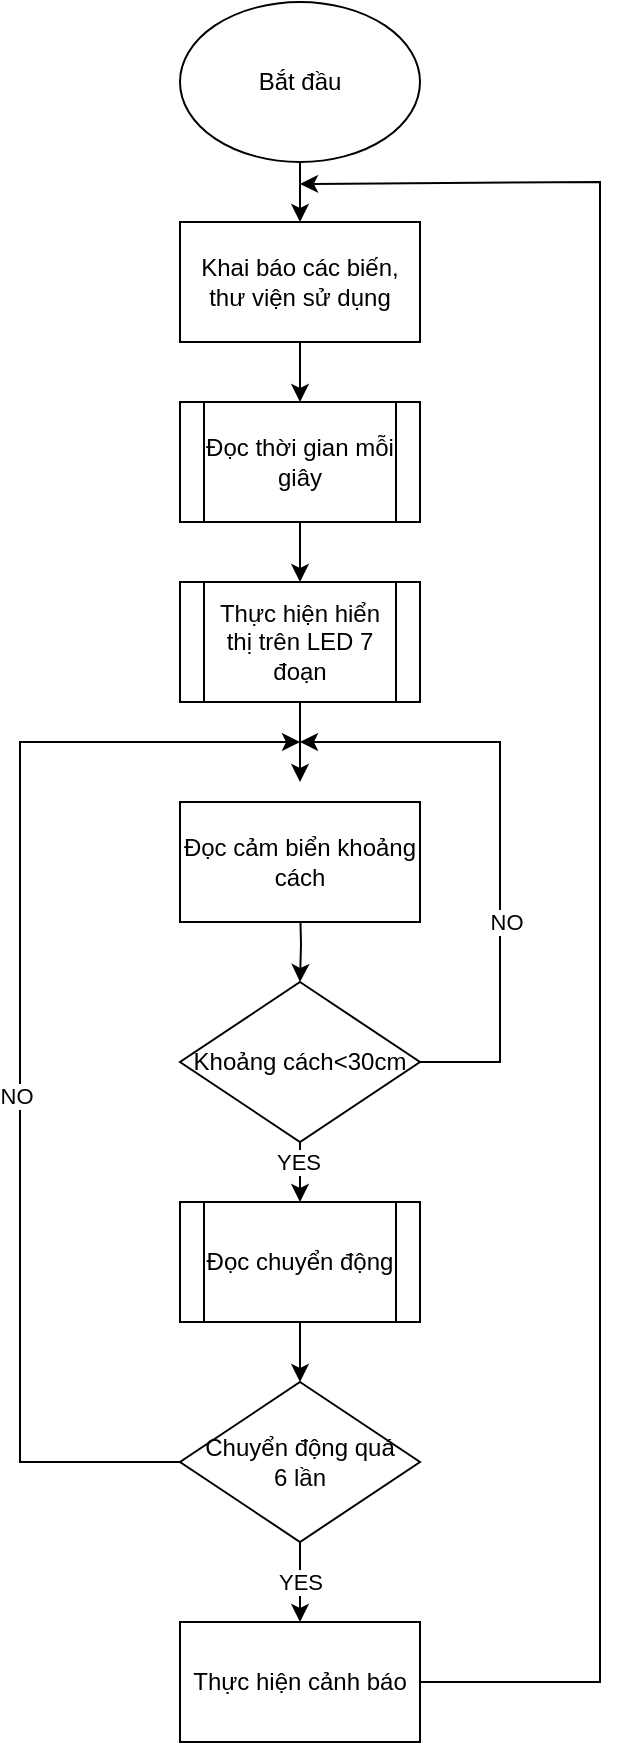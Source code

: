 <mxfile version="26.2.15">
  <diagram name="Trang-1" id="Xm8CXyWp7TMnGDRKS8NE">
    <mxGraphModel dx="1066" dy="513" grid="1" gridSize="10" guides="1" tooltips="1" connect="1" arrows="1" fold="1" page="1" pageScale="1" pageWidth="1169" pageHeight="1654" math="0" shadow="0">
      <root>
        <mxCell id="0" />
        <mxCell id="1" parent="0" />
        <mxCell id="_Z9sWXTGS8yLuttllYk--3" value="" style="edgeStyle=orthogonalEdgeStyle;rounded=0;orthogonalLoop=1;jettySize=auto;html=1;" parent="1" source="_Z9sWXTGS8yLuttllYk--1" target="_Z9sWXTGS8yLuttllYk--2" edge="1">
          <mxGeometry relative="1" as="geometry" />
        </mxCell>
        <mxCell id="_Z9sWXTGS8yLuttllYk--1" value="Bắt đầu" style="ellipse;whiteSpace=wrap;html=1;" parent="1" vertex="1">
          <mxGeometry x="360" y="50" width="120" height="80" as="geometry" />
        </mxCell>
        <mxCell id="_Z9sWXTGS8yLuttllYk--5" value="" style="edgeStyle=orthogonalEdgeStyle;rounded=0;orthogonalLoop=1;jettySize=auto;html=1;" parent="1" source="_Z9sWXTGS8yLuttllYk--2" target="_Z9sWXTGS8yLuttllYk--4" edge="1">
          <mxGeometry relative="1" as="geometry" />
        </mxCell>
        <mxCell id="_Z9sWXTGS8yLuttllYk--2" value="Khai báo các biến, thư viện sử dụng" style="rounded=0;whiteSpace=wrap;html=1;" parent="1" vertex="1">
          <mxGeometry x="360" y="160" width="120" height="60" as="geometry" />
        </mxCell>
        <mxCell id="_Z9sWXTGS8yLuttllYk--23" value="" style="edgeStyle=orthogonalEdgeStyle;rounded=0;orthogonalLoop=1;jettySize=auto;html=1;" parent="1" source="_Z9sWXTGS8yLuttllYk--4" target="_Z9sWXTGS8yLuttllYk--22" edge="1">
          <mxGeometry relative="1" as="geometry" />
        </mxCell>
        <mxCell id="_Z9sWXTGS8yLuttllYk--4" value="Đọc thời gian mỗi giây" style="shape=process;whiteSpace=wrap;html=1;backgroundOutline=1;" parent="1" vertex="1">
          <mxGeometry x="360" y="250" width="120" height="60" as="geometry" />
        </mxCell>
        <mxCell id="_Z9sWXTGS8yLuttllYk--9" value="" style="edgeStyle=orthogonalEdgeStyle;rounded=0;orthogonalLoop=1;jettySize=auto;html=1;" parent="1" target="_Z9sWXTGS8yLuttllYk--8" edge="1">
          <mxGeometry relative="1" as="geometry">
            <mxPoint x="420" y="500" as="sourcePoint" />
          </mxGeometry>
        </mxCell>
        <mxCell id="_Z9sWXTGS8yLuttllYk--15" value="" style="edgeStyle=orthogonalEdgeStyle;rounded=0;orthogonalLoop=1;jettySize=auto;html=1;" parent="1" source="_Z9sWXTGS8yLuttllYk--8" target="_Z9sWXTGS8yLuttllYk--14" edge="1">
          <mxGeometry relative="1" as="geometry" />
        </mxCell>
        <mxCell id="_Z9sWXTGS8yLuttllYk--31" value="YES" style="edgeLabel;html=1;align=center;verticalAlign=middle;resizable=0;points=[];" parent="_Z9sWXTGS8yLuttllYk--15" vertex="1" connectable="0">
          <mxGeometry x="0.2" y="-1" relative="1" as="geometry">
            <mxPoint as="offset" />
          </mxGeometry>
        </mxCell>
        <mxCell id="_Z9sWXTGS8yLuttllYk--8" value="Khoảng cách&amp;lt;30cm" style="rhombus;whiteSpace=wrap;html=1;" parent="1" vertex="1">
          <mxGeometry x="360" y="540" width="120" height="80" as="geometry" />
        </mxCell>
        <mxCell id="_Z9sWXTGS8yLuttllYk--19" value="" style="edgeStyle=orthogonalEdgeStyle;rounded=0;orthogonalLoop=1;jettySize=auto;html=1;" parent="1" source="_Z9sWXTGS8yLuttllYk--14" target="_Z9sWXTGS8yLuttllYk--18" edge="1">
          <mxGeometry relative="1" as="geometry" />
        </mxCell>
        <mxCell id="_Z9sWXTGS8yLuttllYk--14" value="Đọc chuyển động" style="shape=process;whiteSpace=wrap;html=1;backgroundOutline=1;" parent="1" vertex="1">
          <mxGeometry x="360" y="650" width="120" height="60" as="geometry" />
        </mxCell>
        <mxCell id="_Z9sWXTGS8yLuttllYk--21" value="YES" style="edgeStyle=orthogonalEdgeStyle;rounded=0;orthogonalLoop=1;jettySize=auto;html=1;" parent="1" source="_Z9sWXTGS8yLuttllYk--18" target="_Z9sWXTGS8yLuttllYk--20" edge="1">
          <mxGeometry relative="1" as="geometry" />
        </mxCell>
        <mxCell id="_Z9sWXTGS8yLuttllYk--18" value="Chuyển động quá&lt;br&gt;6 lần" style="rhombus;whiteSpace=wrap;html=1;" parent="1" vertex="1">
          <mxGeometry x="360" y="740" width="120" height="80" as="geometry" />
        </mxCell>
        <mxCell id="_Z9sWXTGS8yLuttllYk--20" value="Thực hiện cảnh báo" style="whiteSpace=wrap;html=1;" parent="1" vertex="1">
          <mxGeometry x="360" y="860" width="120" height="60" as="geometry" />
        </mxCell>
        <mxCell id="_Z9sWXTGS8yLuttllYk--24" value="" style="edgeStyle=orthogonalEdgeStyle;rounded=0;orthogonalLoop=1;jettySize=auto;html=1;" parent="1" source="_Z9sWXTGS8yLuttllYk--22" edge="1">
          <mxGeometry relative="1" as="geometry">
            <mxPoint x="420" y="440" as="targetPoint" />
          </mxGeometry>
        </mxCell>
        <mxCell id="_Z9sWXTGS8yLuttllYk--22" value="Thực hiện hiển thị trên LED 7 đoạn" style="shape=process;whiteSpace=wrap;html=1;backgroundOutline=1;" parent="1" vertex="1">
          <mxGeometry x="360" y="340" width="120" height="60" as="geometry" />
        </mxCell>
        <mxCell id="_Z9sWXTGS8yLuttllYk--25" value="" style="endArrow=classic;html=1;rounded=0;exitX=1;exitY=0.5;exitDx=0;exitDy=0;" parent="1" source="_Z9sWXTGS8yLuttllYk--20" edge="1">
          <mxGeometry width="50" height="50" relative="1" as="geometry">
            <mxPoint x="520" y="780" as="sourcePoint" />
            <mxPoint x="420" y="141" as="targetPoint" />
            <Array as="points">
              <mxPoint x="530" y="890" />
              <mxPoint x="570" y="890" />
              <mxPoint x="570" y="870" />
              <mxPoint x="570" y="140" />
            </Array>
          </mxGeometry>
        </mxCell>
        <mxCell id="_Z9sWXTGS8yLuttllYk--27" value="" style="endArrow=classic;html=1;rounded=0;exitX=0;exitY=0.5;exitDx=0;exitDy=0;" parent="1" source="_Z9sWXTGS8yLuttllYk--18" edge="1">
          <mxGeometry width="50" height="50" relative="1" as="geometry">
            <mxPoint x="350" y="770" as="sourcePoint" />
            <mxPoint x="420" y="420" as="targetPoint" />
            <Array as="points">
              <mxPoint x="280" y="780" />
              <mxPoint x="280" y="690" />
              <mxPoint x="280" y="420" />
            </Array>
          </mxGeometry>
        </mxCell>
        <mxCell id="_Z9sWXTGS8yLuttllYk--30" value="NO" style="edgeLabel;html=1;align=center;verticalAlign=middle;resizable=0;points=[];" parent="_Z9sWXTGS8yLuttllYk--27" vertex="1" connectable="0">
          <mxGeometry x="-0.093" y="2" relative="1" as="geometry">
            <mxPoint as="offset" />
          </mxGeometry>
        </mxCell>
        <mxCell id="_Z9sWXTGS8yLuttllYk--28" value="" style="endArrow=classic;html=1;rounded=0;exitX=1;exitY=0.5;exitDx=0;exitDy=0;" parent="1" source="_Z9sWXTGS8yLuttllYk--8" edge="1">
          <mxGeometry width="50" height="50" relative="1" as="geometry">
            <mxPoint x="520" y="600" as="sourcePoint" />
            <mxPoint x="420" y="420" as="targetPoint" />
            <Array as="points">
              <mxPoint x="520" y="580" />
              <mxPoint x="520" y="420" />
            </Array>
          </mxGeometry>
        </mxCell>
        <mxCell id="_Z9sWXTGS8yLuttllYk--29" value="NO" style="edgeLabel;html=1;align=center;verticalAlign=middle;resizable=0;points=[];" parent="_Z9sWXTGS8yLuttllYk--28" vertex="1" connectable="0">
          <mxGeometry x="-0.267" y="-3" relative="1" as="geometry">
            <mxPoint as="offset" />
          </mxGeometry>
        </mxCell>
        <mxCell id="8e8Yt7QvrHSK2f-o-2yM-1" value="Đọc cảm biển khoảng cách" style="rounded=0;whiteSpace=wrap;html=1;" vertex="1" parent="1">
          <mxGeometry x="360" y="450" width="120" height="60" as="geometry" />
        </mxCell>
      </root>
    </mxGraphModel>
  </diagram>
</mxfile>
